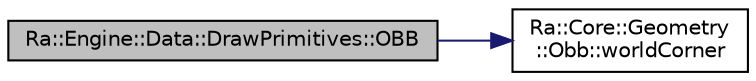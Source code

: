digraph "Ra::Engine::Data::DrawPrimitives::OBB"
{
 // INTERACTIVE_SVG=YES
 // LATEX_PDF_SIZE
  edge [fontname="Helvetica",fontsize="10",labelfontname="Helvetica",labelfontsize="10"];
  node [fontname="Helvetica",fontsize="10",shape=record];
  rankdir="LR";
  Node1 [label="Ra::Engine::Data::DrawPrimitives::OBB",height=0.2,width=0.4,color="black", fillcolor="grey75", style="filled", fontcolor="black",tooltip="Display a wireframe OBB."];
  Node1 -> Node2 [color="midnightblue",fontsize="10",style="solid",fontname="Helvetica"];
  Node2 [label="Ra::Core::Geometry\l::Obb::worldCorner",height=0.2,width=0.4,color="black", fillcolor="white", style="filled",URL="$classRa_1_1Core_1_1Geometry_1_1Obb.html#ab13e256ec8828e01fc8204a163e80fbb",tooltip="Returns the position of the ith corner of the OBB ( world space )"];
}
